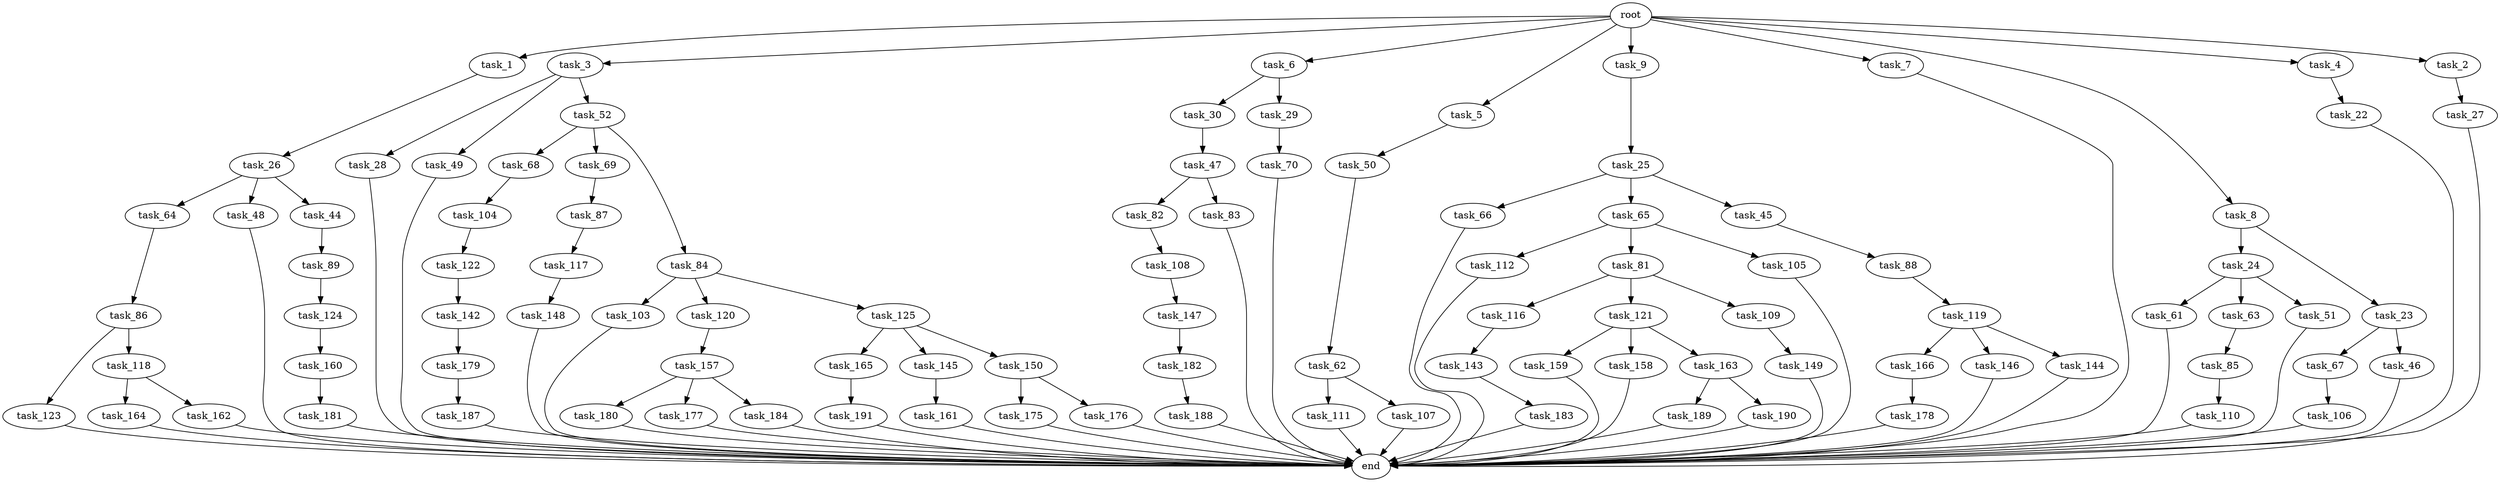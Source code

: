 digraph G {
  task_110 [size="420906795008.000000"];
  task_180 [size="858993459200.000000"];
  task_147 [size="214748364800.000000"];
  task_47 [size="137438953472.000000"];
  task_62 [size="214748364800.000000"];
  task_157 [size="858993459200.000000"];
  task_106 [size="549755813888.000000"];
  task_177 [size="858993459200.000000"];
  task_22 [size="34359738368.000000"];
  task_165 [size="214748364800.000000"];
  task_68 [size="137438953472.000000"];
  task_159 [size="549755813888.000000"];
  task_123 [size="858993459200.000000"];
  task_30 [size="77309411328.000000"];
  task_111 [size="695784701952.000000"];
  end [size="0.000000"];
  task_27 [size="858993459200.000000"];
  task_164 [size="695784701952.000000"];
  task_104 [size="77309411328.000000"];
  task_143 [size="137438953472.000000"];
  task_70 [size="34359738368.000000"];
  task_112 [size="214748364800.000000"];
  task_122 [size="309237645312.000000"];
  task_1 [size="1024.000000"];
  task_118 [size="858993459200.000000"];
  task_61 [size="858993459200.000000"];
  task_3 [size="1024.000000"];
  task_6 [size="1024.000000"];
  task_161 [size="309237645312.000000"];
  task_119 [size="34359738368.000000"];
  task_85 [size="549755813888.000000"];
  task_160 [size="549755813888.000000"];
  task_26 [size="549755813888.000000"];
  task_116 [size="214748364800.000000"];
  task_5 [size="1024.000000"];
  task_149 [size="77309411328.000000"];
  task_25 [size="137438953472.000000"];
  task_145 [size="214748364800.000000"];
  task_166 [size="309237645312.000000"];
  task_183 [size="34359738368.000000"];
  task_87 [size="77309411328.000000"];
  task_162 [size="695784701952.000000"];
  task_146 [size="309237645312.000000"];
  task_9 [size="1024.000000"];
  task_66 [size="309237645312.000000"];
  task_175 [size="137438953472.000000"];
  task_67 [size="695784701952.000000"];
  task_29 [size="77309411328.000000"];
  task_182 [size="34359738368.000000"];
  task_176 [size="137438953472.000000"];
  task_179 [size="34359738368.000000"];
  task_82 [size="858993459200.000000"];
  task_89 [size="137438953472.000000"];
  task_64 [size="858993459200.000000"];
  task_65 [size="309237645312.000000"];
  task_144 [size="309237645312.000000"];
  task_191 [size="34359738368.000000"];
  task_108 [size="549755813888.000000"];
  task_103 [size="420906795008.000000"];
  task_120 [size="420906795008.000000"];
  task_81 [size="214748364800.000000"];
  task_69 [size="137438953472.000000"];
  task_46 [size="695784701952.000000"];
  task_121 [size="214748364800.000000"];
  task_84 [size="137438953472.000000"];
  task_125 [size="420906795008.000000"];
  task_117 [size="77309411328.000000"];
  task_189 [size="309237645312.000000"];
  task_158 [size="549755813888.000000"];
  task_187 [size="214748364800.000000"];
  task_107 [size="695784701952.000000"];
  task_88 [size="77309411328.000000"];
  task_24 [size="695784701952.000000"];
  task_184 [size="858993459200.000000"];
  task_7 [size="1024.000000"];
  task_50 [size="420906795008.000000"];
  task_48 [size="858993459200.000000"];
  task_45 [size="309237645312.000000"];
  task_150 [size="214748364800.000000"];
  task_142 [size="34359738368.000000"];
  task_28 [size="549755813888.000000"];
  root [size="0.000000"];
  task_49 [size="549755813888.000000"];
  task_124 [size="549755813888.000000"];
  task_23 [size="695784701952.000000"];
  task_8 [size="1024.000000"];
  task_44 [size="858993459200.000000"];
  task_163 [size="549755813888.000000"];
  task_181 [size="77309411328.000000"];
  task_148 [size="77309411328.000000"];
  task_52 [size="549755813888.000000"];
  task_105 [size="214748364800.000000"];
  task_4 [size="1024.000000"];
  task_83 [size="858993459200.000000"];
  task_63 [size="858993459200.000000"];
  task_190 [size="309237645312.000000"];
  task_109 [size="214748364800.000000"];
  task_86 [size="858993459200.000000"];
  task_2 [size="1024.000000"];
  task_188 [size="695784701952.000000"];
  task_178 [size="420906795008.000000"];
  task_51 [size="858993459200.000000"];

  task_110 -> end [size="1.000000"];
  task_180 -> end [size="1.000000"];
  task_147 -> task_182 [size="33554432.000000"];
  task_47 -> task_82 [size="838860800.000000"];
  task_47 -> task_83 [size="838860800.000000"];
  task_62 -> task_111 [size="679477248.000000"];
  task_62 -> task_107 [size="679477248.000000"];
  task_157 -> task_180 [size="838860800.000000"];
  task_157 -> task_184 [size="838860800.000000"];
  task_157 -> task_177 [size="838860800.000000"];
  task_106 -> end [size="1.000000"];
  task_177 -> end [size="1.000000"];
  task_22 -> end [size="1.000000"];
  task_165 -> task_191 [size="33554432.000000"];
  task_68 -> task_104 [size="75497472.000000"];
  task_159 -> end [size="1.000000"];
  task_123 -> end [size="1.000000"];
  task_30 -> task_47 [size="134217728.000000"];
  task_111 -> end [size="1.000000"];
  task_27 -> end [size="1.000000"];
  task_164 -> end [size="1.000000"];
  task_104 -> task_122 [size="301989888.000000"];
  task_143 -> task_183 [size="33554432.000000"];
  task_70 -> end [size="1.000000"];
  task_112 -> end [size="1.000000"];
  task_122 -> task_142 [size="33554432.000000"];
  task_1 -> task_26 [size="536870912.000000"];
  task_118 -> task_164 [size="679477248.000000"];
  task_118 -> task_162 [size="679477248.000000"];
  task_61 -> end [size="1.000000"];
  task_3 -> task_28 [size="536870912.000000"];
  task_3 -> task_49 [size="536870912.000000"];
  task_3 -> task_52 [size="536870912.000000"];
  task_6 -> task_30 [size="75497472.000000"];
  task_6 -> task_29 [size="75497472.000000"];
  task_161 -> end [size="1.000000"];
  task_119 -> task_166 [size="301989888.000000"];
  task_119 -> task_144 [size="301989888.000000"];
  task_119 -> task_146 [size="301989888.000000"];
  task_85 -> task_110 [size="411041792.000000"];
  task_160 -> task_181 [size="75497472.000000"];
  task_26 -> task_48 [size="838860800.000000"];
  task_26 -> task_64 [size="838860800.000000"];
  task_26 -> task_44 [size="838860800.000000"];
  task_116 -> task_143 [size="134217728.000000"];
  task_5 -> task_50 [size="411041792.000000"];
  task_149 -> end [size="1.000000"];
  task_25 -> task_45 [size="301989888.000000"];
  task_25 -> task_66 [size="301989888.000000"];
  task_25 -> task_65 [size="301989888.000000"];
  task_145 -> task_161 [size="301989888.000000"];
  task_166 -> task_178 [size="411041792.000000"];
  task_183 -> end [size="1.000000"];
  task_87 -> task_117 [size="75497472.000000"];
  task_162 -> end [size="1.000000"];
  task_146 -> end [size="1.000000"];
  task_9 -> task_25 [size="134217728.000000"];
  task_66 -> end [size="1.000000"];
  task_175 -> end [size="1.000000"];
  task_67 -> task_106 [size="536870912.000000"];
  task_29 -> task_70 [size="33554432.000000"];
  task_182 -> task_188 [size="679477248.000000"];
  task_176 -> end [size="1.000000"];
  task_179 -> task_187 [size="209715200.000000"];
  task_82 -> task_108 [size="536870912.000000"];
  task_89 -> task_124 [size="536870912.000000"];
  task_64 -> task_86 [size="838860800.000000"];
  task_65 -> task_112 [size="209715200.000000"];
  task_65 -> task_81 [size="209715200.000000"];
  task_65 -> task_105 [size="209715200.000000"];
  task_144 -> end [size="1.000000"];
  task_191 -> end [size="1.000000"];
  task_108 -> task_147 [size="209715200.000000"];
  task_103 -> end [size="1.000000"];
  task_120 -> task_157 [size="838860800.000000"];
  task_81 -> task_116 [size="209715200.000000"];
  task_81 -> task_109 [size="209715200.000000"];
  task_81 -> task_121 [size="209715200.000000"];
  task_69 -> task_87 [size="75497472.000000"];
  task_46 -> end [size="1.000000"];
  task_121 -> task_163 [size="536870912.000000"];
  task_121 -> task_158 [size="536870912.000000"];
  task_121 -> task_159 [size="536870912.000000"];
  task_84 -> task_103 [size="411041792.000000"];
  task_84 -> task_120 [size="411041792.000000"];
  task_84 -> task_125 [size="411041792.000000"];
  task_125 -> task_145 [size="209715200.000000"];
  task_125 -> task_150 [size="209715200.000000"];
  task_125 -> task_165 [size="209715200.000000"];
  task_117 -> task_148 [size="75497472.000000"];
  task_189 -> end [size="1.000000"];
  task_158 -> end [size="1.000000"];
  task_187 -> end [size="1.000000"];
  task_107 -> end [size="1.000000"];
  task_88 -> task_119 [size="33554432.000000"];
  task_24 -> task_61 [size="838860800.000000"];
  task_24 -> task_51 [size="838860800.000000"];
  task_24 -> task_63 [size="838860800.000000"];
  task_184 -> end [size="1.000000"];
  task_7 -> end [size="1.000000"];
  task_50 -> task_62 [size="209715200.000000"];
  task_48 -> end [size="1.000000"];
  task_45 -> task_88 [size="75497472.000000"];
  task_150 -> task_176 [size="134217728.000000"];
  task_150 -> task_175 [size="134217728.000000"];
  task_142 -> task_179 [size="33554432.000000"];
  task_28 -> end [size="1.000000"];
  root -> task_9 [size="1.000000"];
  root -> task_5 [size="1.000000"];
  root -> task_7 [size="1.000000"];
  root -> task_2 [size="1.000000"];
  root -> task_1 [size="1.000000"];
  root -> task_8 [size="1.000000"];
  root -> task_4 [size="1.000000"];
  root -> task_3 [size="1.000000"];
  root -> task_6 [size="1.000000"];
  task_49 -> end [size="1.000000"];
  task_124 -> task_160 [size="536870912.000000"];
  task_23 -> task_46 [size="679477248.000000"];
  task_23 -> task_67 [size="679477248.000000"];
  task_8 -> task_24 [size="679477248.000000"];
  task_8 -> task_23 [size="679477248.000000"];
  task_44 -> task_89 [size="134217728.000000"];
  task_163 -> task_189 [size="301989888.000000"];
  task_163 -> task_190 [size="301989888.000000"];
  task_181 -> end [size="1.000000"];
  task_148 -> end [size="1.000000"];
  task_52 -> task_68 [size="134217728.000000"];
  task_52 -> task_69 [size="134217728.000000"];
  task_52 -> task_84 [size="134217728.000000"];
  task_105 -> end [size="1.000000"];
  task_4 -> task_22 [size="33554432.000000"];
  task_83 -> end [size="1.000000"];
  task_63 -> task_85 [size="536870912.000000"];
  task_190 -> end [size="1.000000"];
  task_109 -> task_149 [size="75497472.000000"];
  task_86 -> task_118 [size="838860800.000000"];
  task_86 -> task_123 [size="838860800.000000"];
  task_2 -> task_27 [size="838860800.000000"];
  task_188 -> end [size="1.000000"];
  task_178 -> end [size="1.000000"];
  task_51 -> end [size="1.000000"];
}
